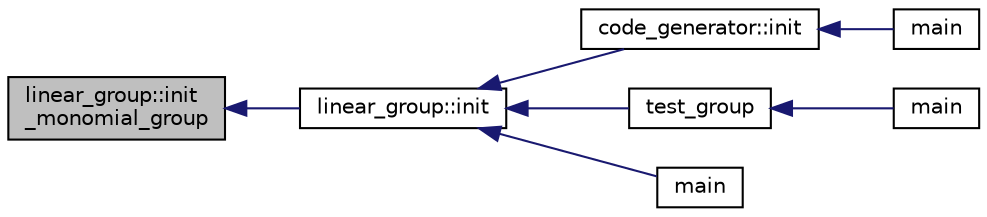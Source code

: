 digraph "linear_group::init_monomial_group"
{
  edge [fontname="Helvetica",fontsize="10",labelfontname="Helvetica",labelfontsize="10"];
  node [fontname="Helvetica",fontsize="10",shape=record];
  rankdir="LR";
  Node866 [label="linear_group::init\l_monomial_group",height=0.2,width=0.4,color="black", fillcolor="grey75", style="filled", fontcolor="black"];
  Node866 -> Node867 [dir="back",color="midnightblue",fontsize="10",style="solid",fontname="Helvetica"];
  Node867 [label="linear_group::init",height=0.2,width=0.4,color="black", fillcolor="white", style="filled",URL="$df/d5a/classlinear__group.html#a8119aa9b882192ab422b12614b259f28"];
  Node867 -> Node868 [dir="back",color="midnightblue",fontsize="10",style="solid",fontname="Helvetica"];
  Node868 [label="code_generator::init",height=0.2,width=0.4,color="black", fillcolor="white", style="filled",URL="$db/d37/classcode__generator.html#acfaa1e8badf6f30255203f499b130af8"];
  Node868 -> Node869 [dir="back",color="midnightblue",fontsize="10",style="solid",fontname="Helvetica"];
  Node869 [label="main",height=0.2,width=0.4,color="black", fillcolor="white", style="filled",URL="$d4/d4f/codes_8_c.html#a217dbf8b442f20279ea00b898af96f52"];
  Node867 -> Node870 [dir="back",color="midnightblue",fontsize="10",style="solid",fontname="Helvetica"];
  Node870 [label="test_group",height=0.2,width=0.4,color="black", fillcolor="white", style="filled",URL="$d8/d03/analyze__q__designs_8_c.html#ad03444358d0b46e7aa4d88a806b44925"];
  Node870 -> Node871 [dir="back",color="midnightblue",fontsize="10",style="solid",fontname="Helvetica"];
  Node871 [label="main",height=0.2,width=0.4,color="black", fillcolor="white", style="filled",URL="$d8/d03/analyze__q__designs_8_c.html#a217dbf8b442f20279ea00b898af96f52"];
  Node867 -> Node872 [dir="back",color="midnightblue",fontsize="10",style="solid",fontname="Helvetica"];
  Node872 [label="main",height=0.2,width=0.4,color="black", fillcolor="white", style="filled",URL="$da/dd5/subspace__orbits__main_8_c.html#a217dbf8b442f20279ea00b898af96f52"];
}
